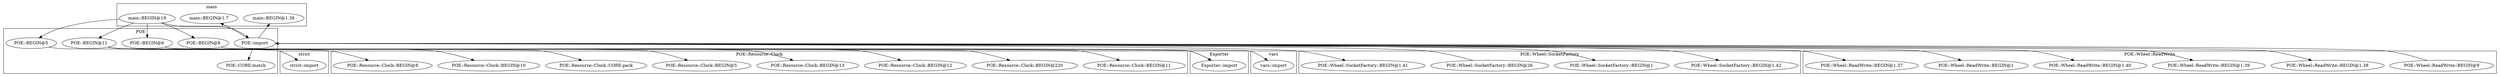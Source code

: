 digraph {
graph [overlap=false]
subgraph cluster_POE_Resource_Clock {
	label="POE::Resource::Clock";
	"POE::Resource::Clock::BEGIN@5";
	"POE::Resource::Clock::CORE:pack";
	"POE::Resource::Clock::BEGIN@10";
	"POE::Resource::Clock::BEGIN@8";
	"POE::Resource::Clock::BEGIN@11";
	"POE::Resource::Clock::BEGIN@220";
	"POE::Resource::Clock::BEGIN@12";
	"POE::Resource::Clock::BEGIN@13";
}
subgraph cluster_POE {
	label="POE";
	"POE::BEGIN@5";
	"POE::BEGIN@11";
	"POE::BEGIN@8";
	"POE::CORE:match";
	"POE::BEGIN@6";
	"POE::import";
}
subgraph cluster_POE_Wheel_SocketFactory {
	label="POE::Wheel::SocketFactory";
	"POE::Wheel::SocketFactory::BEGIN@1.42";
	"POE::Wheel::SocketFactory::BEGIN@1";
	"POE::Wheel::SocketFactory::BEGIN@26";
	"POE::Wheel::SocketFactory::BEGIN@1.41";
}
subgraph cluster_Exporter {
	label="Exporter";
	"Exporter::import";
}
subgraph cluster_strict {
	label="strict";
	"strict::import";
}
subgraph cluster_POE_Wheel_ReadWrite {
	label="POE::Wheel::ReadWrite";
	"POE::Wheel::ReadWrite::BEGIN@1.39";
	"POE::Wheel::ReadWrite::BEGIN@1.40";
	"POE::Wheel::ReadWrite::BEGIN@1";
	"POE::Wheel::ReadWrite::BEGIN@1.37";
	"POE::Wheel::ReadWrite::BEGIN@9";
	"POE::Wheel::ReadWrite::BEGIN@1.38";
}
subgraph cluster_vars {
	label="vars";
	"vars::import";
}
subgraph cluster_main {
	label="main";
	"main::BEGIN@19";
	"main::BEGIN@1.7";
	"main::BEGIN@1.36";
}
"main::BEGIN@19" -> "POE::BEGIN@6";
"main::BEGIN@19" -> "POE::import";
"POE::Wheel::ReadWrite::BEGIN@9" -> "POE::import";
"POE::Wheel::SocketFactory::BEGIN@26" -> "POE::import";
"POE::import" -> "POE::Wheel::SocketFactory::BEGIN@1.42";
"POE::import" -> "POE::Wheel::ReadWrite::BEGIN@1";
"main::BEGIN@19" -> "POE::BEGIN@11";
"POE::BEGIN@11" -> "POE::Resource::Clock::BEGIN@5";
"main::BEGIN@19" -> "POE::BEGIN@8";
"POE::BEGIN@5" -> "strict::import";
"POE::BEGIN@11" -> "POE::Resource::Clock::BEGIN@12";
"POE::import" -> "POE::Wheel::ReadWrite::BEGIN@1.39";
"POE::BEGIN@8" -> "vars::import";
"POE::BEGIN@6" -> "Exporter::import";
"POE::BEGIN@11" -> "Exporter::import";
"POE::import" -> "POE::Wheel::ReadWrite::BEGIN@1.38";
"main::BEGIN@19" -> "POE::BEGIN@5";
"POE::BEGIN@11" -> "POE::Resource::Clock::BEGIN@8";
"POE::import" -> "POE::Wheel::ReadWrite::BEGIN@1.40";
"POE::BEGIN@11" -> "POE::Resource::Clock::BEGIN@220";
"POE::import" -> "POE::CORE:match";
"POE::import" -> "POE::Wheel::ReadWrite::BEGIN@1.37";
"POE::BEGIN@11" -> "POE::Resource::Clock::CORE:pack";
"POE::import" -> "main::BEGIN@1.7";
"POE::import" -> "main::BEGIN@1.36";
"POE::BEGIN@11" -> "POE::Resource::Clock::BEGIN@11";
"POE::import" -> "POE::Wheel::SocketFactory::BEGIN@1.41";
"POE::import" -> "POE::Wheel::SocketFactory::BEGIN@1";
"POE::BEGIN@11" -> "POE::Resource::Clock::BEGIN@13";
"POE::BEGIN@11" -> "POE::Resource::Clock::BEGIN@10";
}
